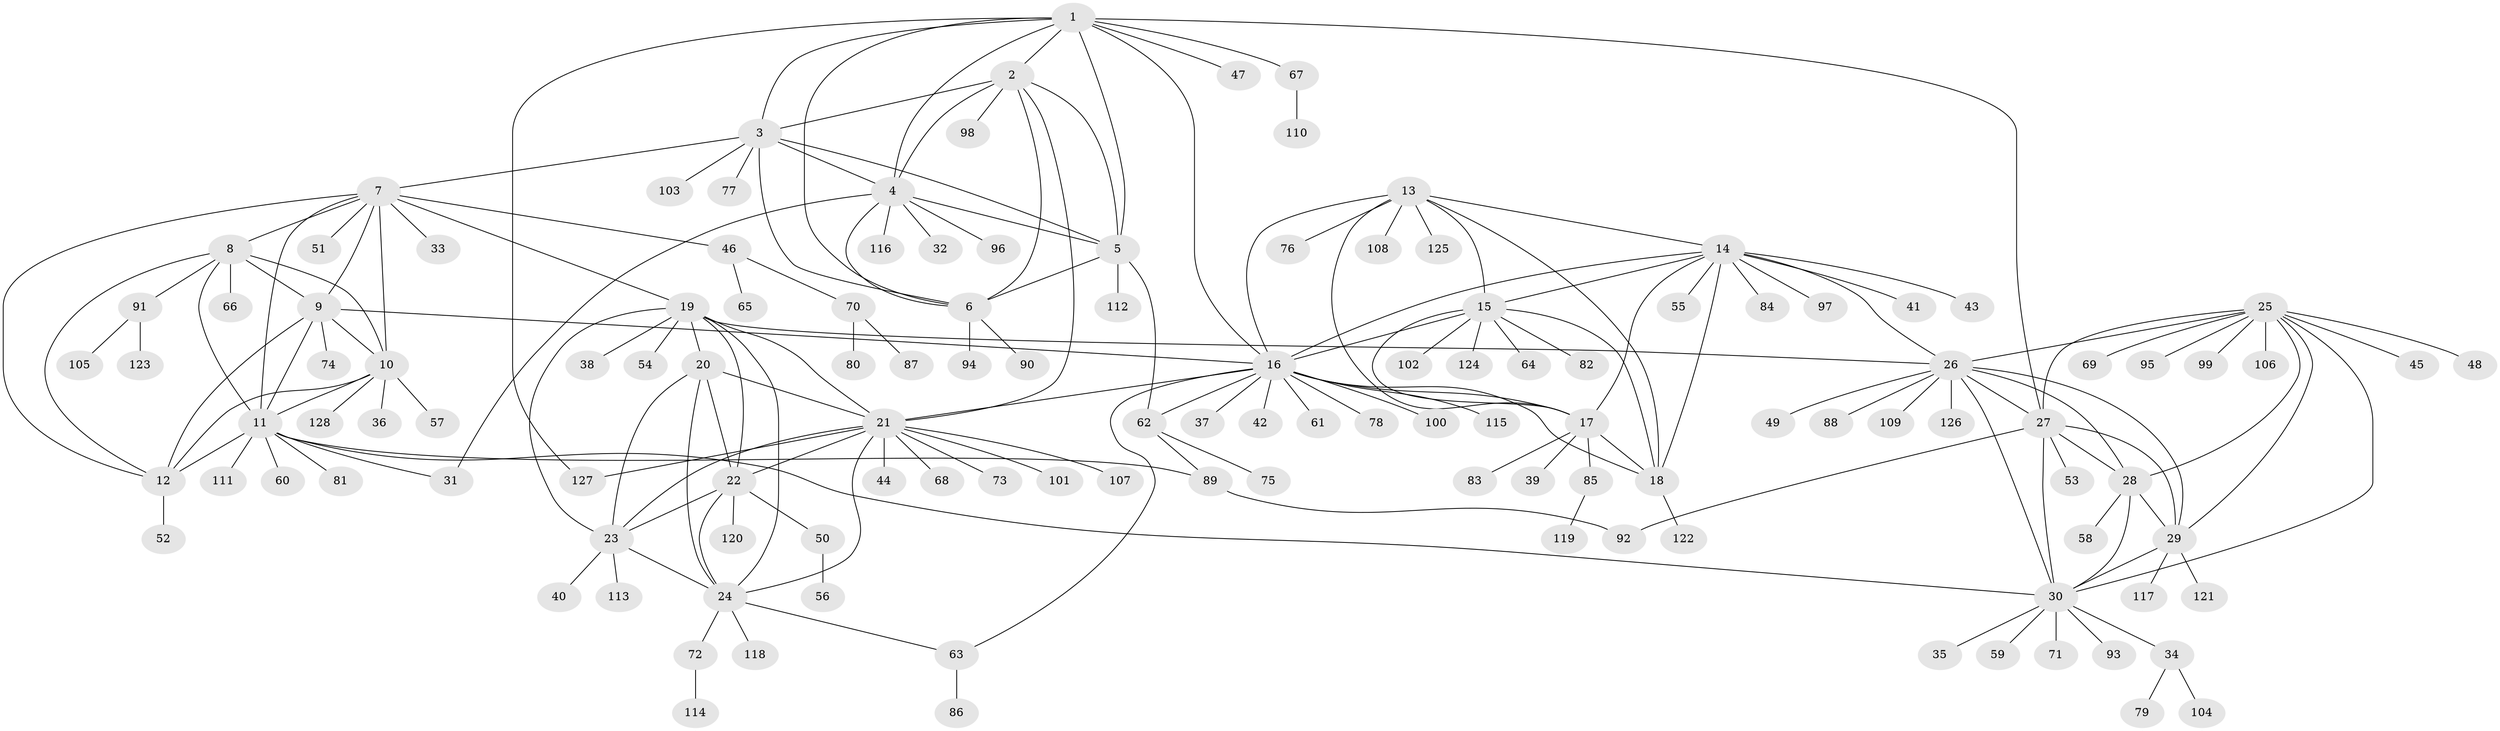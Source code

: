 // Generated by graph-tools (version 1.1) at 2025/37/03/09/25 02:37:26]
// undirected, 128 vertices, 189 edges
graph export_dot {
graph [start="1"]
  node [color=gray90,style=filled];
  1;
  2;
  3;
  4;
  5;
  6;
  7;
  8;
  9;
  10;
  11;
  12;
  13;
  14;
  15;
  16;
  17;
  18;
  19;
  20;
  21;
  22;
  23;
  24;
  25;
  26;
  27;
  28;
  29;
  30;
  31;
  32;
  33;
  34;
  35;
  36;
  37;
  38;
  39;
  40;
  41;
  42;
  43;
  44;
  45;
  46;
  47;
  48;
  49;
  50;
  51;
  52;
  53;
  54;
  55;
  56;
  57;
  58;
  59;
  60;
  61;
  62;
  63;
  64;
  65;
  66;
  67;
  68;
  69;
  70;
  71;
  72;
  73;
  74;
  75;
  76;
  77;
  78;
  79;
  80;
  81;
  82;
  83;
  84;
  85;
  86;
  87;
  88;
  89;
  90;
  91;
  92;
  93;
  94;
  95;
  96;
  97;
  98;
  99;
  100;
  101;
  102;
  103;
  104;
  105;
  106;
  107;
  108;
  109;
  110;
  111;
  112;
  113;
  114;
  115;
  116;
  117;
  118;
  119;
  120;
  121;
  122;
  123;
  124;
  125;
  126;
  127;
  128;
  1 -- 2;
  1 -- 3;
  1 -- 4;
  1 -- 5;
  1 -- 6;
  1 -- 16;
  1 -- 27;
  1 -- 47;
  1 -- 67;
  1 -- 127;
  2 -- 3;
  2 -- 4;
  2 -- 5;
  2 -- 6;
  2 -- 21;
  2 -- 98;
  3 -- 4;
  3 -- 5;
  3 -- 6;
  3 -- 7;
  3 -- 77;
  3 -- 103;
  4 -- 5;
  4 -- 6;
  4 -- 31;
  4 -- 32;
  4 -- 96;
  4 -- 116;
  5 -- 6;
  5 -- 62;
  5 -- 112;
  6 -- 90;
  6 -- 94;
  7 -- 8;
  7 -- 9;
  7 -- 10;
  7 -- 11;
  7 -- 12;
  7 -- 19;
  7 -- 33;
  7 -- 46;
  7 -- 51;
  8 -- 9;
  8 -- 10;
  8 -- 11;
  8 -- 12;
  8 -- 66;
  8 -- 91;
  9 -- 10;
  9 -- 11;
  9 -- 12;
  9 -- 16;
  9 -- 74;
  10 -- 11;
  10 -- 12;
  10 -- 36;
  10 -- 57;
  10 -- 128;
  11 -- 12;
  11 -- 30;
  11 -- 31;
  11 -- 60;
  11 -- 81;
  11 -- 89;
  11 -- 111;
  12 -- 52;
  13 -- 14;
  13 -- 15;
  13 -- 16;
  13 -- 17;
  13 -- 18;
  13 -- 76;
  13 -- 108;
  13 -- 125;
  14 -- 15;
  14 -- 16;
  14 -- 17;
  14 -- 18;
  14 -- 26;
  14 -- 41;
  14 -- 43;
  14 -- 55;
  14 -- 84;
  14 -- 97;
  15 -- 16;
  15 -- 17;
  15 -- 18;
  15 -- 64;
  15 -- 82;
  15 -- 102;
  15 -- 124;
  16 -- 17;
  16 -- 18;
  16 -- 21;
  16 -- 37;
  16 -- 42;
  16 -- 61;
  16 -- 62;
  16 -- 63;
  16 -- 78;
  16 -- 100;
  16 -- 115;
  17 -- 18;
  17 -- 39;
  17 -- 83;
  17 -- 85;
  18 -- 122;
  19 -- 20;
  19 -- 21;
  19 -- 22;
  19 -- 23;
  19 -- 24;
  19 -- 26;
  19 -- 38;
  19 -- 54;
  20 -- 21;
  20 -- 22;
  20 -- 23;
  20 -- 24;
  21 -- 22;
  21 -- 23;
  21 -- 24;
  21 -- 44;
  21 -- 68;
  21 -- 73;
  21 -- 101;
  21 -- 107;
  21 -- 127;
  22 -- 23;
  22 -- 24;
  22 -- 50;
  22 -- 120;
  23 -- 24;
  23 -- 40;
  23 -- 113;
  24 -- 63;
  24 -- 72;
  24 -- 118;
  25 -- 26;
  25 -- 27;
  25 -- 28;
  25 -- 29;
  25 -- 30;
  25 -- 45;
  25 -- 48;
  25 -- 69;
  25 -- 95;
  25 -- 99;
  25 -- 106;
  26 -- 27;
  26 -- 28;
  26 -- 29;
  26 -- 30;
  26 -- 49;
  26 -- 88;
  26 -- 109;
  26 -- 126;
  27 -- 28;
  27 -- 29;
  27 -- 30;
  27 -- 53;
  27 -- 92;
  28 -- 29;
  28 -- 30;
  28 -- 58;
  29 -- 30;
  29 -- 117;
  29 -- 121;
  30 -- 34;
  30 -- 35;
  30 -- 59;
  30 -- 71;
  30 -- 93;
  34 -- 79;
  34 -- 104;
  46 -- 65;
  46 -- 70;
  50 -- 56;
  62 -- 75;
  62 -- 89;
  63 -- 86;
  67 -- 110;
  70 -- 80;
  70 -- 87;
  72 -- 114;
  85 -- 119;
  89 -- 92;
  91 -- 105;
  91 -- 123;
}
